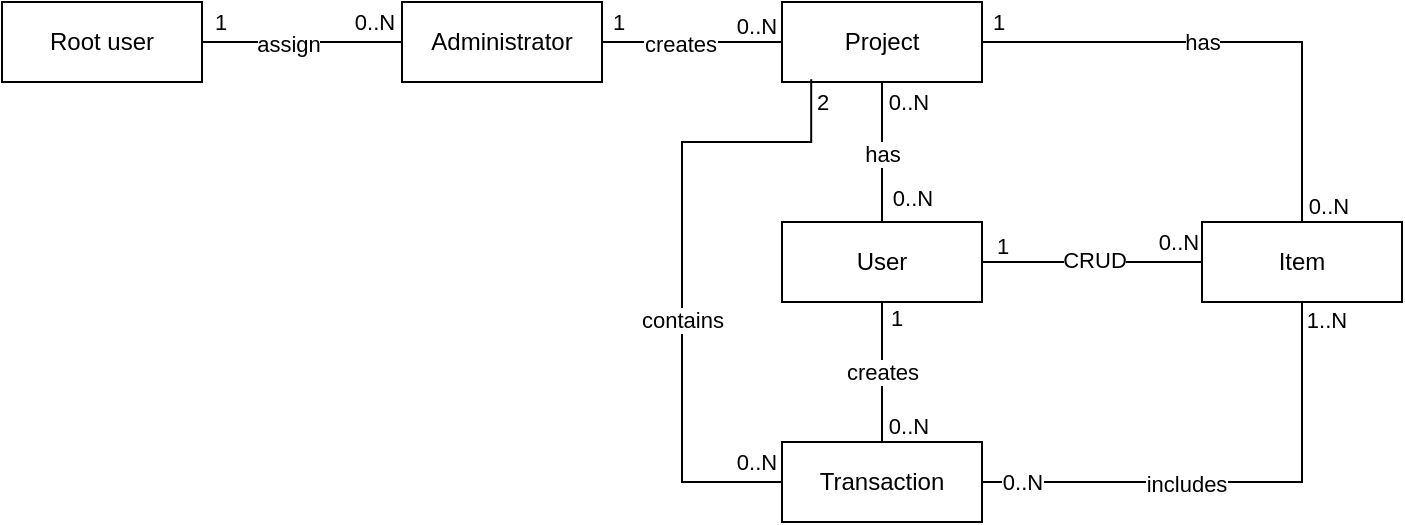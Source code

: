 <mxfile version="24.7.17">
  <diagram name="Users Hiearchy" id="uagPFPbgf-4OPcvZSws3">
    <mxGraphModel dx="683" dy="399" grid="1" gridSize="10" guides="1" tooltips="1" connect="1" arrows="1" fold="1" page="1" pageScale="1" pageWidth="850" pageHeight="1100" math="0" shadow="0">
      <root>
        <mxCell id="0" />
        <mxCell id="1" parent="0" />
        <mxCell id="1WKDomtF9hjt8Gp699-E-12" style="edgeStyle=orthogonalEdgeStyle;rounded=0;orthogonalLoop=1;jettySize=auto;html=1;exitX=1;exitY=0.5;exitDx=0;exitDy=0;entryX=0;entryY=0.5;entryDx=0;entryDy=0;endArrow=none;endFill=0;" edge="1" parent="1" source="1WKDomtF9hjt8Gp699-E-9" target="1WKDomtF9hjt8Gp699-E-10">
          <mxGeometry relative="1" as="geometry" />
        </mxCell>
        <mxCell id="1WKDomtF9hjt8Gp699-E-16" value="1" style="edgeLabel;html=1;align=center;verticalAlign=middle;resizable=0;points=[];" vertex="1" connectable="0" parent="1WKDomtF9hjt8Gp699-E-12">
          <mxGeometry x="-0.825" y="-1" relative="1" as="geometry">
            <mxPoint y="-11" as="offset" />
          </mxGeometry>
        </mxCell>
        <mxCell id="1WKDomtF9hjt8Gp699-E-17" value="0..N" style="edgeLabel;html=1;align=center;verticalAlign=middle;resizable=0;points=[];" vertex="1" connectable="0" parent="1WKDomtF9hjt8Gp699-E-12">
          <mxGeometry x="0.808" y="-2" relative="1" as="geometry">
            <mxPoint x="-5" y="-12" as="offset" />
          </mxGeometry>
        </mxCell>
        <mxCell id="K81Sb4q95f7PbG0YNkYw-5" value="assign" style="edgeLabel;html=1;align=center;verticalAlign=middle;resizable=0;points=[];" vertex="1" connectable="0" parent="1WKDomtF9hjt8Gp699-E-12">
          <mxGeometry x="-0.136" y="-1" relative="1" as="geometry">
            <mxPoint as="offset" />
          </mxGeometry>
        </mxCell>
        <mxCell id="1WKDomtF9hjt8Gp699-E-9" value="Root user" style="whiteSpace=wrap;html=1;align=center;" vertex="1" parent="1">
          <mxGeometry x="40" y="370" width="100" height="40" as="geometry" />
        </mxCell>
        <mxCell id="K81Sb4q95f7PbG0YNkYw-2" style="edgeStyle=orthogonalEdgeStyle;rounded=0;orthogonalLoop=1;jettySize=auto;html=1;exitX=1;exitY=0.5;exitDx=0;exitDy=0;entryX=0;entryY=0.5;entryDx=0;entryDy=0;endArrow=none;endFill=0;" edge="1" parent="1" source="1WKDomtF9hjt8Gp699-E-10" target="K81Sb4q95f7PbG0YNkYw-1">
          <mxGeometry relative="1" as="geometry" />
        </mxCell>
        <mxCell id="K81Sb4q95f7PbG0YNkYw-3" value="1" style="edgeLabel;html=1;align=center;verticalAlign=middle;resizable=0;points=[];" vertex="1" connectable="0" parent="K81Sb4q95f7PbG0YNkYw-2">
          <mxGeometry x="-0.823" relative="1" as="geometry">
            <mxPoint y="-10" as="offset" />
          </mxGeometry>
        </mxCell>
        <mxCell id="K81Sb4q95f7PbG0YNkYw-4" value="0..N" style="edgeLabel;html=1;align=center;verticalAlign=middle;resizable=0;points=[];" vertex="1" connectable="0" parent="K81Sb4q95f7PbG0YNkYw-2">
          <mxGeometry x="0.823" relative="1" as="geometry">
            <mxPoint x="-5" y="-8" as="offset" />
          </mxGeometry>
        </mxCell>
        <mxCell id="K81Sb4q95f7PbG0YNkYw-6" value="creates" style="edgeLabel;html=1;align=center;verticalAlign=middle;resizable=0;points=[];" vertex="1" connectable="0" parent="K81Sb4q95f7PbG0YNkYw-2">
          <mxGeometry x="-0.138" y="-1" relative="1" as="geometry">
            <mxPoint as="offset" />
          </mxGeometry>
        </mxCell>
        <mxCell id="1WKDomtF9hjt8Gp699-E-10" value="Administrator" style="whiteSpace=wrap;html=1;align=center;" vertex="1" parent="1">
          <mxGeometry x="240" y="370" width="100" height="40" as="geometry" />
        </mxCell>
        <mxCell id="K81Sb4q95f7PbG0YNkYw-14" style="edgeStyle=orthogonalEdgeStyle;rounded=0;orthogonalLoop=1;jettySize=auto;html=1;exitX=0.5;exitY=0;exitDx=0;exitDy=0;entryX=0.5;entryY=1;entryDx=0;entryDy=0;endArrow=none;endFill=0;" edge="1" parent="1" source="1WKDomtF9hjt8Gp699-E-11" target="K81Sb4q95f7PbG0YNkYw-1">
          <mxGeometry relative="1" as="geometry" />
        </mxCell>
        <mxCell id="K81Sb4q95f7PbG0YNkYw-15" value="0..N" style="edgeLabel;html=1;align=center;verticalAlign=middle;resizable=0;points=[];" vertex="1" connectable="0" parent="K81Sb4q95f7PbG0YNkYw-14">
          <mxGeometry x="0.766" relative="1" as="geometry">
            <mxPoint x="13" y="2" as="offset" />
          </mxGeometry>
        </mxCell>
        <mxCell id="K81Sb4q95f7PbG0YNkYw-16" value="0..N" style="edgeLabel;html=1;align=center;verticalAlign=middle;resizable=0;points=[];" vertex="1" connectable="0" parent="K81Sb4q95f7PbG0YNkYw-14">
          <mxGeometry x="-0.651" relative="1" as="geometry">
            <mxPoint x="15" as="offset" />
          </mxGeometry>
        </mxCell>
        <mxCell id="K81Sb4q95f7PbG0YNkYw-31" value="has" style="edgeLabel;html=1;align=center;verticalAlign=middle;resizable=0;points=[];" vertex="1" connectable="0" parent="K81Sb4q95f7PbG0YNkYw-14">
          <mxGeometry x="-0.013" relative="1" as="geometry">
            <mxPoint as="offset" />
          </mxGeometry>
        </mxCell>
        <mxCell id="K81Sb4q95f7PbG0YNkYw-18" style="edgeStyle=orthogonalEdgeStyle;rounded=0;orthogonalLoop=1;jettySize=auto;html=1;exitX=1;exitY=0.5;exitDx=0;exitDy=0;entryX=0;entryY=0.5;entryDx=0;entryDy=0;endArrow=none;endFill=0;" edge="1" parent="1" source="1WKDomtF9hjt8Gp699-E-11" target="K81Sb4q95f7PbG0YNkYw-17">
          <mxGeometry relative="1" as="geometry" />
        </mxCell>
        <mxCell id="K81Sb4q95f7PbG0YNkYw-19" value="1" style="edgeLabel;html=1;align=center;verticalAlign=middle;resizable=0;points=[];" vertex="1" connectable="0" parent="K81Sb4q95f7PbG0YNkYw-18">
          <mxGeometry x="-0.919" y="1" relative="1" as="geometry">
            <mxPoint x="5" y="-7" as="offset" />
          </mxGeometry>
        </mxCell>
        <mxCell id="K81Sb4q95f7PbG0YNkYw-20" value="CRUD" style="edgeLabel;html=1;align=center;verticalAlign=middle;resizable=0;points=[];" vertex="1" connectable="0" parent="K81Sb4q95f7PbG0YNkYw-18">
          <mxGeometry x="0.009" y="1" relative="1" as="geometry">
            <mxPoint as="offset" />
          </mxGeometry>
        </mxCell>
        <mxCell id="K81Sb4q95f7PbG0YNkYw-21" value="0..N" style="edgeLabel;html=1;align=center;verticalAlign=middle;resizable=0;points=[];" vertex="1" connectable="0" parent="K81Sb4q95f7PbG0YNkYw-18">
          <mxGeometry x="0.836" relative="1" as="geometry">
            <mxPoint x="-3" y="-10" as="offset" />
          </mxGeometry>
        </mxCell>
        <mxCell id="K81Sb4q95f7PbG0YNkYw-29" style="edgeStyle=orthogonalEdgeStyle;rounded=0;orthogonalLoop=1;jettySize=auto;html=1;exitX=0.5;exitY=1;exitDx=0;exitDy=0;entryX=0.5;entryY=0;entryDx=0;entryDy=0;endArrow=none;endFill=0;" edge="1" parent="1" source="1WKDomtF9hjt8Gp699-E-11" target="K81Sb4q95f7PbG0YNkYw-28">
          <mxGeometry relative="1" as="geometry" />
        </mxCell>
        <mxCell id="K81Sb4q95f7PbG0YNkYw-30" value="creates" style="edgeLabel;html=1;align=center;verticalAlign=middle;resizable=0;points=[];" vertex="1" connectable="0" parent="K81Sb4q95f7PbG0YNkYw-29">
          <mxGeometry x="0.003" relative="1" as="geometry">
            <mxPoint as="offset" />
          </mxGeometry>
        </mxCell>
        <mxCell id="K81Sb4q95f7PbG0YNkYw-32" value="1" style="edgeLabel;html=1;align=center;verticalAlign=middle;resizable=0;points=[];" vertex="1" connectable="0" parent="K81Sb4q95f7PbG0YNkYw-29">
          <mxGeometry x="-0.726" relative="1" as="geometry">
            <mxPoint x="7" y="-2" as="offset" />
          </mxGeometry>
        </mxCell>
        <mxCell id="K81Sb4q95f7PbG0YNkYw-33" value="0..N" style="edgeLabel;html=1;align=center;verticalAlign=middle;resizable=0;points=[];" vertex="1" connectable="0" parent="K81Sb4q95f7PbG0YNkYw-29">
          <mxGeometry x="0.813" relative="1" as="geometry">
            <mxPoint x="13" y="-2" as="offset" />
          </mxGeometry>
        </mxCell>
        <mxCell id="1WKDomtF9hjt8Gp699-E-11" value="User" style="whiteSpace=wrap;html=1;align=center;" vertex="1" parent="1">
          <mxGeometry x="430" y="480" width="100" height="40" as="geometry" />
        </mxCell>
        <mxCell id="K81Sb4q95f7PbG0YNkYw-1" value="Project" style="whiteSpace=wrap;html=1;align=center;" vertex="1" parent="1">
          <mxGeometry x="430" y="370" width="100" height="40" as="geometry" />
        </mxCell>
        <mxCell id="K81Sb4q95f7PbG0YNkYw-24" style="edgeStyle=orthogonalEdgeStyle;rounded=0;orthogonalLoop=1;jettySize=auto;html=1;exitX=0.5;exitY=0;exitDx=0;exitDy=0;entryX=1;entryY=0.5;entryDx=0;entryDy=0;endArrow=none;endFill=0;" edge="1" parent="1" source="K81Sb4q95f7PbG0YNkYw-17" target="K81Sb4q95f7PbG0YNkYw-1">
          <mxGeometry relative="1" as="geometry" />
        </mxCell>
        <mxCell id="K81Sb4q95f7PbG0YNkYw-25" value="1" style="edgeLabel;html=1;align=center;verticalAlign=middle;resizable=0;points=[];" vertex="1" connectable="0" parent="K81Sb4q95f7PbG0YNkYw-24">
          <mxGeometry x="0.936" relative="1" as="geometry">
            <mxPoint y="-10" as="offset" />
          </mxGeometry>
        </mxCell>
        <mxCell id="K81Sb4q95f7PbG0YNkYw-26" value="0..N" style="edgeLabel;html=1;align=center;verticalAlign=middle;resizable=0;points=[];" vertex="1" connectable="0" parent="K81Sb4q95f7PbG0YNkYw-24">
          <mxGeometry x="-0.933" relative="1" as="geometry">
            <mxPoint x="13" as="offset" />
          </mxGeometry>
        </mxCell>
        <mxCell id="K81Sb4q95f7PbG0YNkYw-27" value="has" style="edgeLabel;html=1;align=center;verticalAlign=middle;resizable=0;points=[];" vertex="1" connectable="0" parent="K81Sb4q95f7PbG0YNkYw-24">
          <mxGeometry x="-0.296" y="1" relative="1" as="geometry">
            <mxPoint x="-49" y="-2" as="offset" />
          </mxGeometry>
        </mxCell>
        <mxCell id="K81Sb4q95f7PbG0YNkYw-17" value="Item" style="whiteSpace=wrap;html=1;align=center;" vertex="1" parent="1">
          <mxGeometry x="640" y="480" width="100" height="40" as="geometry" />
        </mxCell>
        <mxCell id="K81Sb4q95f7PbG0YNkYw-34" style="edgeStyle=orthogonalEdgeStyle;rounded=0;orthogonalLoop=1;jettySize=auto;html=1;exitX=1;exitY=0.5;exitDx=0;exitDy=0;entryX=0.5;entryY=1;entryDx=0;entryDy=0;endArrow=none;endFill=0;" edge="1" parent="1" source="K81Sb4q95f7PbG0YNkYw-28" target="K81Sb4q95f7PbG0YNkYw-17">
          <mxGeometry relative="1" as="geometry" />
        </mxCell>
        <mxCell id="K81Sb4q95f7PbG0YNkYw-35" value="includes" style="edgeLabel;html=1;align=center;verticalAlign=middle;resizable=0;points=[];" vertex="1" connectable="0" parent="K81Sb4q95f7PbG0YNkYw-34">
          <mxGeometry x="-0.19" y="-1" relative="1" as="geometry">
            <mxPoint as="offset" />
          </mxGeometry>
        </mxCell>
        <mxCell id="K81Sb4q95f7PbG0YNkYw-36" value="0..N" style="edgeLabel;html=1;align=center;verticalAlign=middle;resizable=0;points=[];" vertex="1" connectable="0" parent="K81Sb4q95f7PbG0YNkYw-34">
          <mxGeometry x="-0.933" relative="1" as="geometry">
            <mxPoint x="11" as="offset" />
          </mxGeometry>
        </mxCell>
        <mxCell id="K81Sb4q95f7PbG0YNkYw-37" value="1..N" style="edgeLabel;html=1;align=center;verticalAlign=middle;resizable=0;points=[];" vertex="1" connectable="0" parent="K81Sb4q95f7PbG0YNkYw-34">
          <mxGeometry x="0.927" y="1" relative="1" as="geometry">
            <mxPoint x="13" as="offset" />
          </mxGeometry>
        </mxCell>
        <mxCell id="K81Sb4q95f7PbG0YNkYw-28" value="Transaction" style="whiteSpace=wrap;html=1;align=center;" vertex="1" parent="1">
          <mxGeometry x="430" y="590" width="100" height="40" as="geometry" />
        </mxCell>
        <mxCell id="K81Sb4q95f7PbG0YNkYw-38" style="edgeStyle=orthogonalEdgeStyle;rounded=0;orthogonalLoop=1;jettySize=auto;html=1;exitX=0;exitY=0.5;exitDx=0;exitDy=0;entryX=0.146;entryY=0.965;entryDx=0;entryDy=0;entryPerimeter=0;endArrow=none;endFill=0;" edge="1" parent="1" source="K81Sb4q95f7PbG0YNkYw-28" target="K81Sb4q95f7PbG0YNkYw-1">
          <mxGeometry relative="1" as="geometry">
            <Array as="points">
              <mxPoint x="380" y="610" />
              <mxPoint x="380" y="440" />
              <mxPoint x="445" y="440" />
            </Array>
          </mxGeometry>
        </mxCell>
        <mxCell id="K81Sb4q95f7PbG0YNkYw-39" value="2" style="edgeLabel;html=1;align=center;verticalAlign=middle;resizable=0;points=[];" vertex="1" connectable="0" parent="K81Sb4q95f7PbG0YNkYw-38">
          <mxGeometry x="0.967" y="1" relative="1" as="geometry">
            <mxPoint x="6" y="6" as="offset" />
          </mxGeometry>
        </mxCell>
        <mxCell id="K81Sb4q95f7PbG0YNkYw-40" value="0..N" style="edgeLabel;html=1;align=center;verticalAlign=middle;resizable=0;points=[];" vertex="1" connectable="0" parent="K81Sb4q95f7PbG0YNkYw-38">
          <mxGeometry x="-0.918" y="-2" relative="1" as="geometry">
            <mxPoint y="-8" as="offset" />
          </mxGeometry>
        </mxCell>
        <mxCell id="K81Sb4q95f7PbG0YNkYw-41" value="contains" style="edgeLabel;html=1;align=center;verticalAlign=middle;resizable=0;points=[];" vertex="1" connectable="0" parent="K81Sb4q95f7PbG0YNkYw-38">
          <mxGeometry x="-0.172" relative="1" as="geometry">
            <mxPoint as="offset" />
          </mxGeometry>
        </mxCell>
      </root>
    </mxGraphModel>
  </diagram>
</mxfile>
